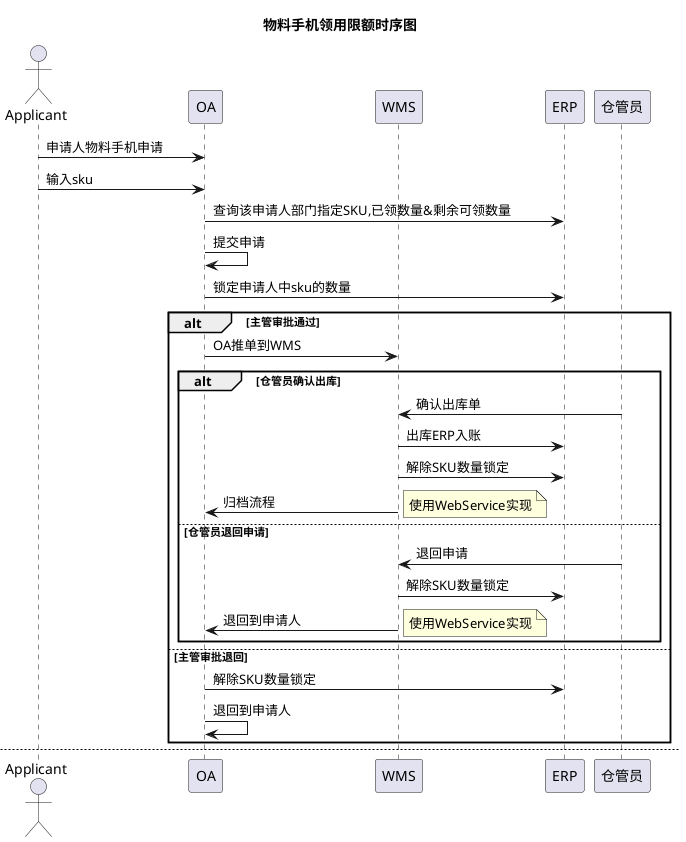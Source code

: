 'http://archive.3zso.com/archives/plantuml-quickstart.html
@startuml
actor Applicant
participant "OA" as OA
participant "WMS" as WMS
participant "ERP" as ERP
participant "仓管员" as 仓管员

title 物料手机领用限额时序图
'autonumber
Applicant -> OA:申请人物料手机申请
Applicant -> OA:输入sku
OA -> ERP:查询该申请人部门指定SKU,已领数量&剩余可领数量
OA -> OA : 提交申请
OA -> ERP : 锁定申请人中sku的数量
alt 主管审批通过
    OA -> WMS : OA推单到WMS
    alt 仓管员确认出库
        仓管员 -> WMS:确认出库单
        WMS->ERP:出库ERP入账
        WMS->ERP:解除SKU数量锁定
        WMS->OA: 归档流程
        note right:使用WebService实现
    else 仓管员退回申请
        仓管员->WMS:退回申请
        WMS->ERP:解除SKU数量锁定
        WMS->OA:退回到申请人
        note right:使用WebService实现
    end
else 主管审批退回
    OA->ERP: 解除SKU数量锁定
    OA->OA: 退回到申请人
end

newpage 物料手机退回限额时序图
'autonumber
Applicant -> OA:申请人提外物料手机退机
OA -> WMS:查询提单人物料手机个人明细
OA -> OA:提交申请
OA -> WMS : OA推单到WMS
    alt 销帐
        WMS->WMS:更新个人物料明细
        WMS->ERP:ERP销帐操作
        WMS->OA : 归档流程
    else 不销帐
        alt 仓管员确认入库
            仓管员->WMS:确认入库
            WMS->ERP:写ERP
            WMS->ERP:按配置比例增加SKU限额
            WMS->OA:归档流程
            note right:使用WebService实现
        else 仓管员退回申请
            仓管员->WMS:退回申请
            WMS->OA:退回到申请人
            note right:使用WebService实现
        end
    end

@enduml